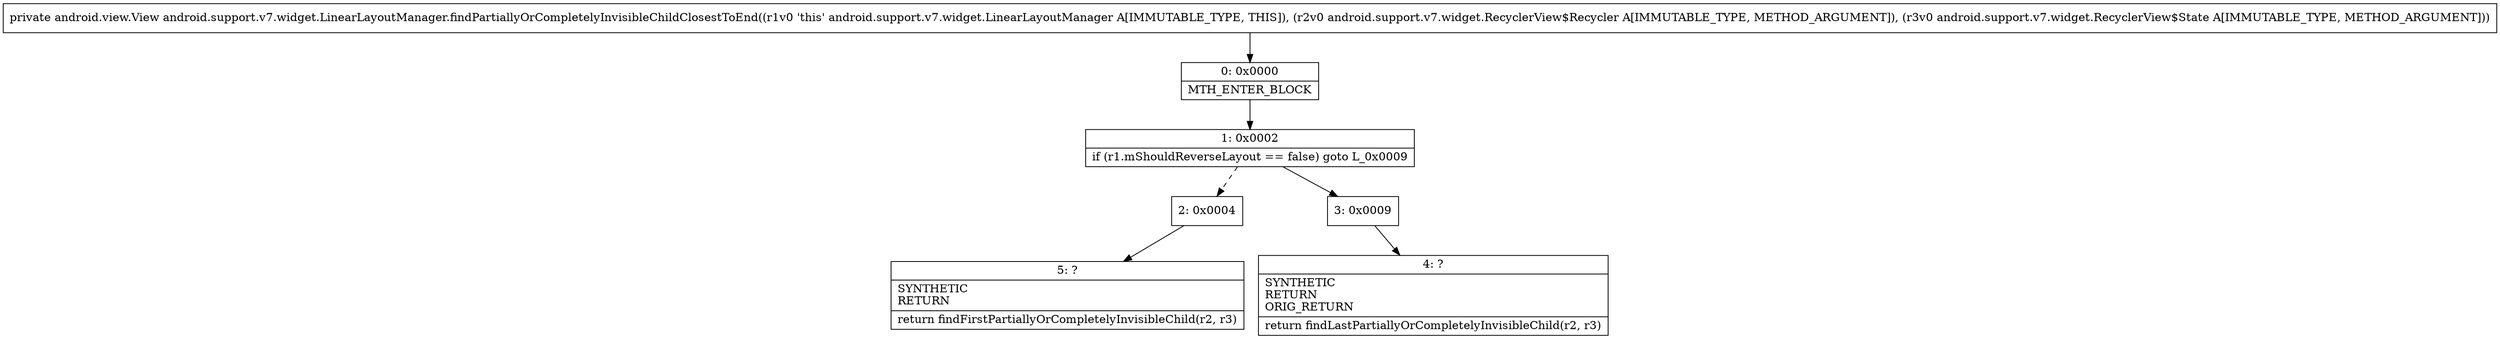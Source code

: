 digraph "CFG forandroid.support.v7.widget.LinearLayoutManager.findPartiallyOrCompletelyInvisibleChildClosestToEnd(Landroid\/support\/v7\/widget\/RecyclerView$Recycler;Landroid\/support\/v7\/widget\/RecyclerView$State;)Landroid\/view\/View;" {
Node_0 [shape=record,label="{0\:\ 0x0000|MTH_ENTER_BLOCK\l}"];
Node_1 [shape=record,label="{1\:\ 0x0002|if (r1.mShouldReverseLayout == false) goto L_0x0009\l}"];
Node_2 [shape=record,label="{2\:\ 0x0004}"];
Node_3 [shape=record,label="{3\:\ 0x0009}"];
Node_4 [shape=record,label="{4\:\ ?|SYNTHETIC\lRETURN\lORIG_RETURN\l|return findLastPartiallyOrCompletelyInvisibleChild(r2, r3)\l}"];
Node_5 [shape=record,label="{5\:\ ?|SYNTHETIC\lRETURN\l|return findFirstPartiallyOrCompletelyInvisibleChild(r2, r3)\l}"];
MethodNode[shape=record,label="{private android.view.View android.support.v7.widget.LinearLayoutManager.findPartiallyOrCompletelyInvisibleChildClosestToEnd((r1v0 'this' android.support.v7.widget.LinearLayoutManager A[IMMUTABLE_TYPE, THIS]), (r2v0 android.support.v7.widget.RecyclerView$Recycler A[IMMUTABLE_TYPE, METHOD_ARGUMENT]), (r3v0 android.support.v7.widget.RecyclerView$State A[IMMUTABLE_TYPE, METHOD_ARGUMENT])) }"];
MethodNode -> Node_0;
Node_0 -> Node_1;
Node_1 -> Node_2[style=dashed];
Node_1 -> Node_3;
Node_2 -> Node_5;
Node_3 -> Node_4;
}

